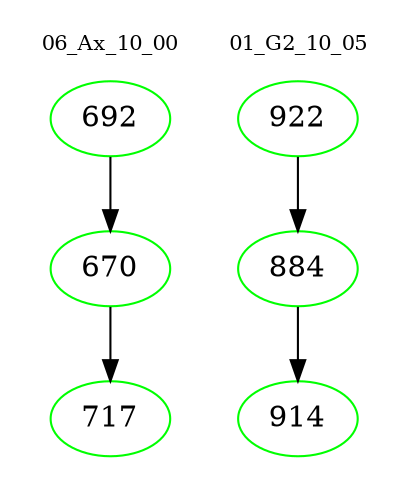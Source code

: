 digraph{
subgraph cluster_0 {
color = white
label = "06_Ax_10_00";
fontsize=10;
T0_692 [label="692", color="green"]
T0_692 -> T0_670 [color="black"]
T0_670 [label="670", color="green"]
T0_670 -> T0_717 [color="black"]
T0_717 [label="717", color="green"]
}
subgraph cluster_1 {
color = white
label = "01_G2_10_05";
fontsize=10;
T1_922 [label="922", color="green"]
T1_922 -> T1_884 [color="black"]
T1_884 [label="884", color="green"]
T1_884 -> T1_914 [color="black"]
T1_914 [label="914", color="green"]
}
}
